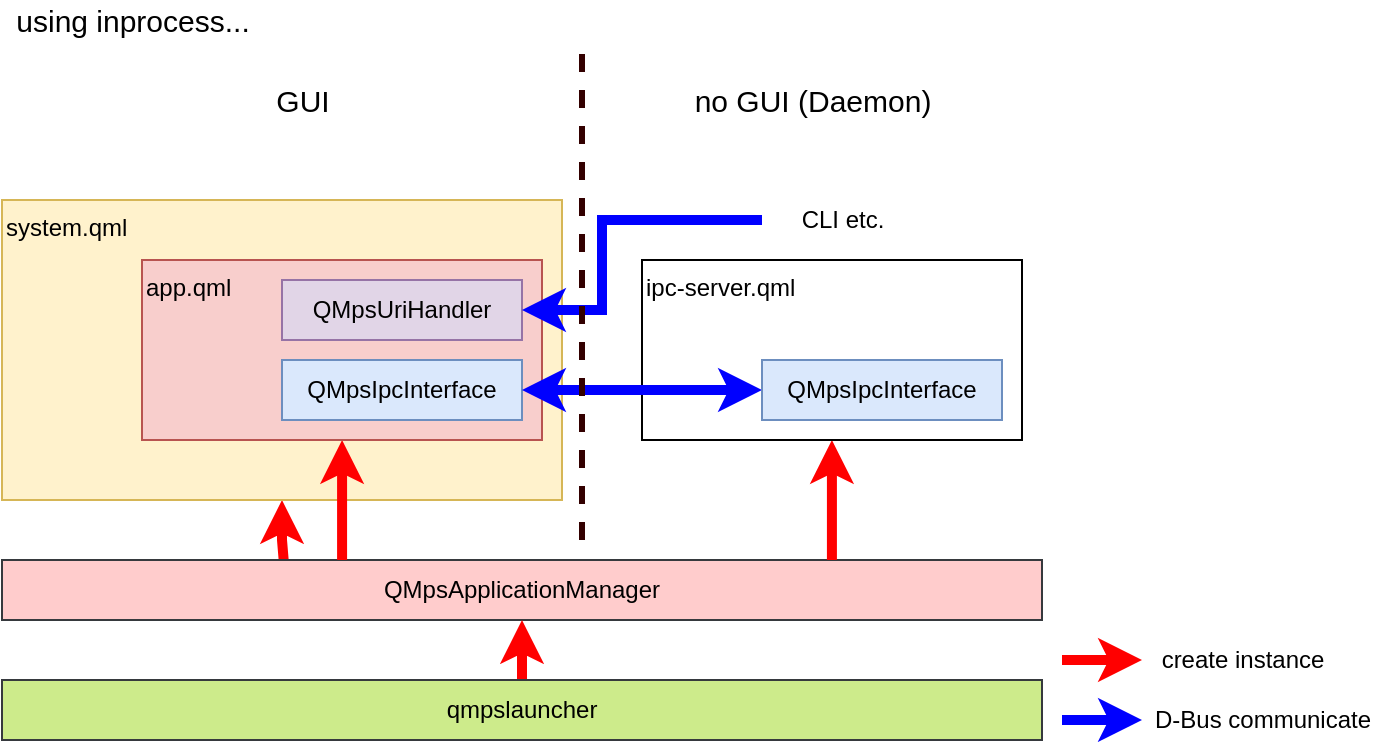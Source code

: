 <mxfile version="18.0.4" type="device"><diagram id="eUvjGSx6f8omRHdb7VwI" name="ページ1"><mxGraphModel dx="1421" dy="904" grid="1" gridSize="10" guides="1" tooltips="1" connect="1" arrows="1" fold="1" page="1" pageScale="1" pageWidth="827" pageHeight="1169" math="0" shadow="0"><root><mxCell id="0"/><mxCell id="1" parent="0"/><mxCell id="W1JjpeTyopUkcIqK6Z8f-20" style="edgeStyle=orthogonalEdgeStyle;rounded=0;orthogonalLoop=1;jettySize=auto;html=1;entryX=0.271;entryY=0.033;entryDx=0;entryDy=0;entryPerimeter=0;startArrow=classic;startFill=1;strokeWidth=5;endArrow=none;endFill=0;fillColor=#e51400;strokeColor=#FF0000;" edge="1" parent="1" source="W1JjpeTyopUkcIqK6Z8f-4" target="W1JjpeTyopUkcIqK6Z8f-1"><mxGeometry relative="1" as="geometry"/></mxCell><mxCell id="W1JjpeTyopUkcIqK6Z8f-4" value="system.qml" style="rounded=0;whiteSpace=wrap;html=1;verticalAlign=top;align=left;fillColor=#fff2cc;strokeColor=#d6b656;" vertex="1" parent="1"><mxGeometry x="20" y="120" width="280" height="150" as="geometry"/></mxCell><mxCell id="W1JjpeTyopUkcIqK6Z8f-1" value="QMpsApplicationManager" style="rounded=0;whiteSpace=wrap;html=1;fillColor=#ffcccc;strokeColor=#36393d;" vertex="1" parent="1"><mxGeometry x="20" y="300" width="520" height="30" as="geometry"/></mxCell><mxCell id="W1JjpeTyopUkcIqK6Z8f-21" style="edgeStyle=orthogonalEdgeStyle;rounded=0;orthogonalLoop=1;jettySize=auto;html=1;entryX=0.327;entryY=0;entryDx=0;entryDy=0;entryPerimeter=0;startArrow=classic;startFill=1;strokeWidth=5;endArrow=none;endFill=0;fillColor=#e51400;strokeColor=#FF0000;" edge="1" parent="1" source="W1JjpeTyopUkcIqK6Z8f-3" target="W1JjpeTyopUkcIqK6Z8f-1"><mxGeometry relative="1" as="geometry"/></mxCell><mxCell id="W1JjpeTyopUkcIqK6Z8f-3" value="app.qml" style="rounded=0;whiteSpace=wrap;html=1;verticalAlign=top;align=left;fillColor=#f8cecc;strokeColor=#b85450;" vertex="1" parent="1"><mxGeometry x="90" y="150" width="200" height="90" as="geometry"/></mxCell><mxCell id="W1JjpeTyopUkcIqK6Z8f-5" value="QMpsIpcInterface" style="rounded=0;whiteSpace=wrap;html=1;fillColor=#dae8fc;strokeColor=#6c8ebf;" vertex="1" parent="1"><mxGeometry x="160" y="200" width="120" height="30" as="geometry"/></mxCell><mxCell id="W1JjpeTyopUkcIqK6Z8f-6" value="QMpsUriHandler" style="rounded=0;whiteSpace=wrap;html=1;fillColor=#e1d5e7;strokeColor=#9673a6;" vertex="1" parent="1"><mxGeometry x="160" y="160" width="120" height="30" as="geometry"/></mxCell><mxCell id="W1JjpeTyopUkcIqK6Z8f-22" style="edgeStyle=orthogonalEdgeStyle;rounded=0;orthogonalLoop=1;jettySize=auto;html=1;entryX=0.798;entryY=0;entryDx=0;entryDy=0;entryPerimeter=0;startArrow=classic;startFill=1;strokeWidth=5;endArrow=none;endFill=0;fillColor=#e51400;strokeColor=#FF0000;" edge="1" parent="1" source="W1JjpeTyopUkcIqK6Z8f-8" target="W1JjpeTyopUkcIqK6Z8f-1"><mxGeometry relative="1" as="geometry"/></mxCell><mxCell id="W1JjpeTyopUkcIqK6Z8f-8" value="ipc-server.qml" style="rounded=0;whiteSpace=wrap;html=1;verticalAlign=top;align=left;" vertex="1" parent="1"><mxGeometry x="340" y="150" width="190" height="90" as="geometry"/></mxCell><mxCell id="W1JjpeTyopUkcIqK6Z8f-11" style="edgeStyle=orthogonalEdgeStyle;rounded=0;orthogonalLoop=1;jettySize=auto;html=1;entryX=1;entryY=0.5;entryDx=0;entryDy=0;strokeWidth=5;fillColor=#cce5ff;strokeColor=#0000FF;startArrow=classic;startFill=1;" edge="1" parent="1" source="W1JjpeTyopUkcIqK6Z8f-9" target="W1JjpeTyopUkcIqK6Z8f-5"><mxGeometry relative="1" as="geometry"/></mxCell><mxCell id="W1JjpeTyopUkcIqK6Z8f-9" value="QMpsIpcInterface" style="rounded=0;whiteSpace=wrap;html=1;fillColor=#dae8fc;strokeColor=#6c8ebf;" vertex="1" parent="1"><mxGeometry x="400" y="200" width="120" height="30" as="geometry"/></mxCell><mxCell id="W1JjpeTyopUkcIqK6Z8f-19" style="edgeStyle=orthogonalEdgeStyle;rounded=0;orthogonalLoop=1;jettySize=auto;html=1;entryX=0.5;entryY=1;entryDx=0;entryDy=0;startArrow=none;startFill=0;strokeWidth=5;fillColor=#e51400;strokeColor=#FF0000;" edge="1" parent="1" source="W1JjpeTyopUkcIqK6Z8f-17" target="W1JjpeTyopUkcIqK6Z8f-1"><mxGeometry relative="1" as="geometry"/></mxCell><mxCell id="W1JjpeTyopUkcIqK6Z8f-17" value="qmpslauncher" style="rounded=0;whiteSpace=wrap;html=1;fillColor=#cdeb8b;strokeColor=#36393d;" vertex="1" parent="1"><mxGeometry x="20" y="360" width="520" height="30" as="geometry"/></mxCell><mxCell id="W1JjpeTyopUkcIqK6Z8f-25" value="" style="endArrow=classic;html=1;rounded=0;strokeColor=#FF0000;strokeWidth=5;" edge="1" parent="1"><mxGeometry width="50" height="50" relative="1" as="geometry"><mxPoint x="550" y="350" as="sourcePoint"/><mxPoint x="590" y="350" as="targetPoint"/></mxGeometry></mxCell><mxCell id="W1JjpeTyopUkcIqK6Z8f-26" value="" style="endArrow=classic;html=1;rounded=0;strokeColor=#0000FF;strokeWidth=5;" edge="1" parent="1"><mxGeometry width="50" height="50" relative="1" as="geometry"><mxPoint x="550" y="380" as="sourcePoint"/><mxPoint x="590" y="380" as="targetPoint"/></mxGeometry></mxCell><mxCell id="W1JjpeTyopUkcIqK6Z8f-28" value="create instance" style="text;html=1;align=center;verticalAlign=middle;resizable=0;points=[];autosize=1;strokeColor=none;fillColor=none;" vertex="1" parent="1"><mxGeometry x="590" y="340" width="100" height="20" as="geometry"/></mxCell><mxCell id="W1JjpeTyopUkcIqK6Z8f-29" value="D-Bus communicate" style="text;html=1;align=center;verticalAlign=middle;resizable=0;points=[];autosize=1;strokeColor=none;fillColor=none;" vertex="1" parent="1"><mxGeometry x="590" y="370" width="120" height="20" as="geometry"/></mxCell><mxCell id="W1JjpeTyopUkcIqK6Z8f-33" value="" style="endArrow=none;html=1;rounded=0;strokeColor=#0000FF;strokeWidth=5;exitX=1;exitY=0.5;exitDx=0;exitDy=0;edgeStyle=orthogonalEdgeStyle;startArrow=classic;startFill=1;endFill=0;" edge="1" parent="1" source="W1JjpeTyopUkcIqK6Z8f-6"><mxGeometry width="50" height="50" relative="1" as="geometry"><mxPoint x="290" y="200" as="sourcePoint"/><mxPoint x="400" y="130" as="targetPoint"/><Array as="points"><mxPoint x="320" y="175"/><mxPoint x="320" y="130"/><mxPoint x="400" y="130"/></Array></mxGeometry></mxCell><mxCell id="W1JjpeTyopUkcIqK6Z8f-34" value="CLI etc." style="text;html=1;align=center;verticalAlign=middle;resizable=0;points=[];autosize=1;strokeColor=none;fillColor=none;" vertex="1" parent="1"><mxGeometry x="410" y="120" width="60" height="20" as="geometry"/></mxCell><mxCell id="W1JjpeTyopUkcIqK6Z8f-36" value="" style="endArrow=none;dashed=1;html=1;rounded=0;strokeColor=#330000;strokeWidth=3;" edge="1" parent="1"><mxGeometry width="50" height="50" relative="1" as="geometry"><mxPoint x="310" y="290" as="sourcePoint"/><mxPoint x="310" y="40" as="targetPoint"/></mxGeometry></mxCell><mxCell id="W1JjpeTyopUkcIqK6Z8f-37" value="GUI" style="text;html=1;align=center;verticalAlign=middle;resizable=0;points=[];autosize=1;strokeColor=none;fillColor=none;fontSize=15;" vertex="1" parent="1"><mxGeometry x="150" y="60" width="40" height="20" as="geometry"/></mxCell><mxCell id="W1JjpeTyopUkcIqK6Z8f-38" value="no GUI (Daemon)" style="text;html=1;align=center;verticalAlign=middle;resizable=0;points=[];autosize=1;strokeColor=none;fillColor=none;fontSize=15;" vertex="1" parent="1"><mxGeometry x="360" y="60" width="130" height="20" as="geometry"/></mxCell><mxCell id="W1JjpeTyopUkcIqK6Z8f-39" value="using inprocess..." style="text;html=1;align=center;verticalAlign=middle;resizable=0;points=[];autosize=1;strokeColor=none;fillColor=none;fontSize=15;" vertex="1" parent="1"><mxGeometry x="20" y="20" width="130" height="20" as="geometry"/></mxCell></root></mxGraphModel></diagram></mxfile>